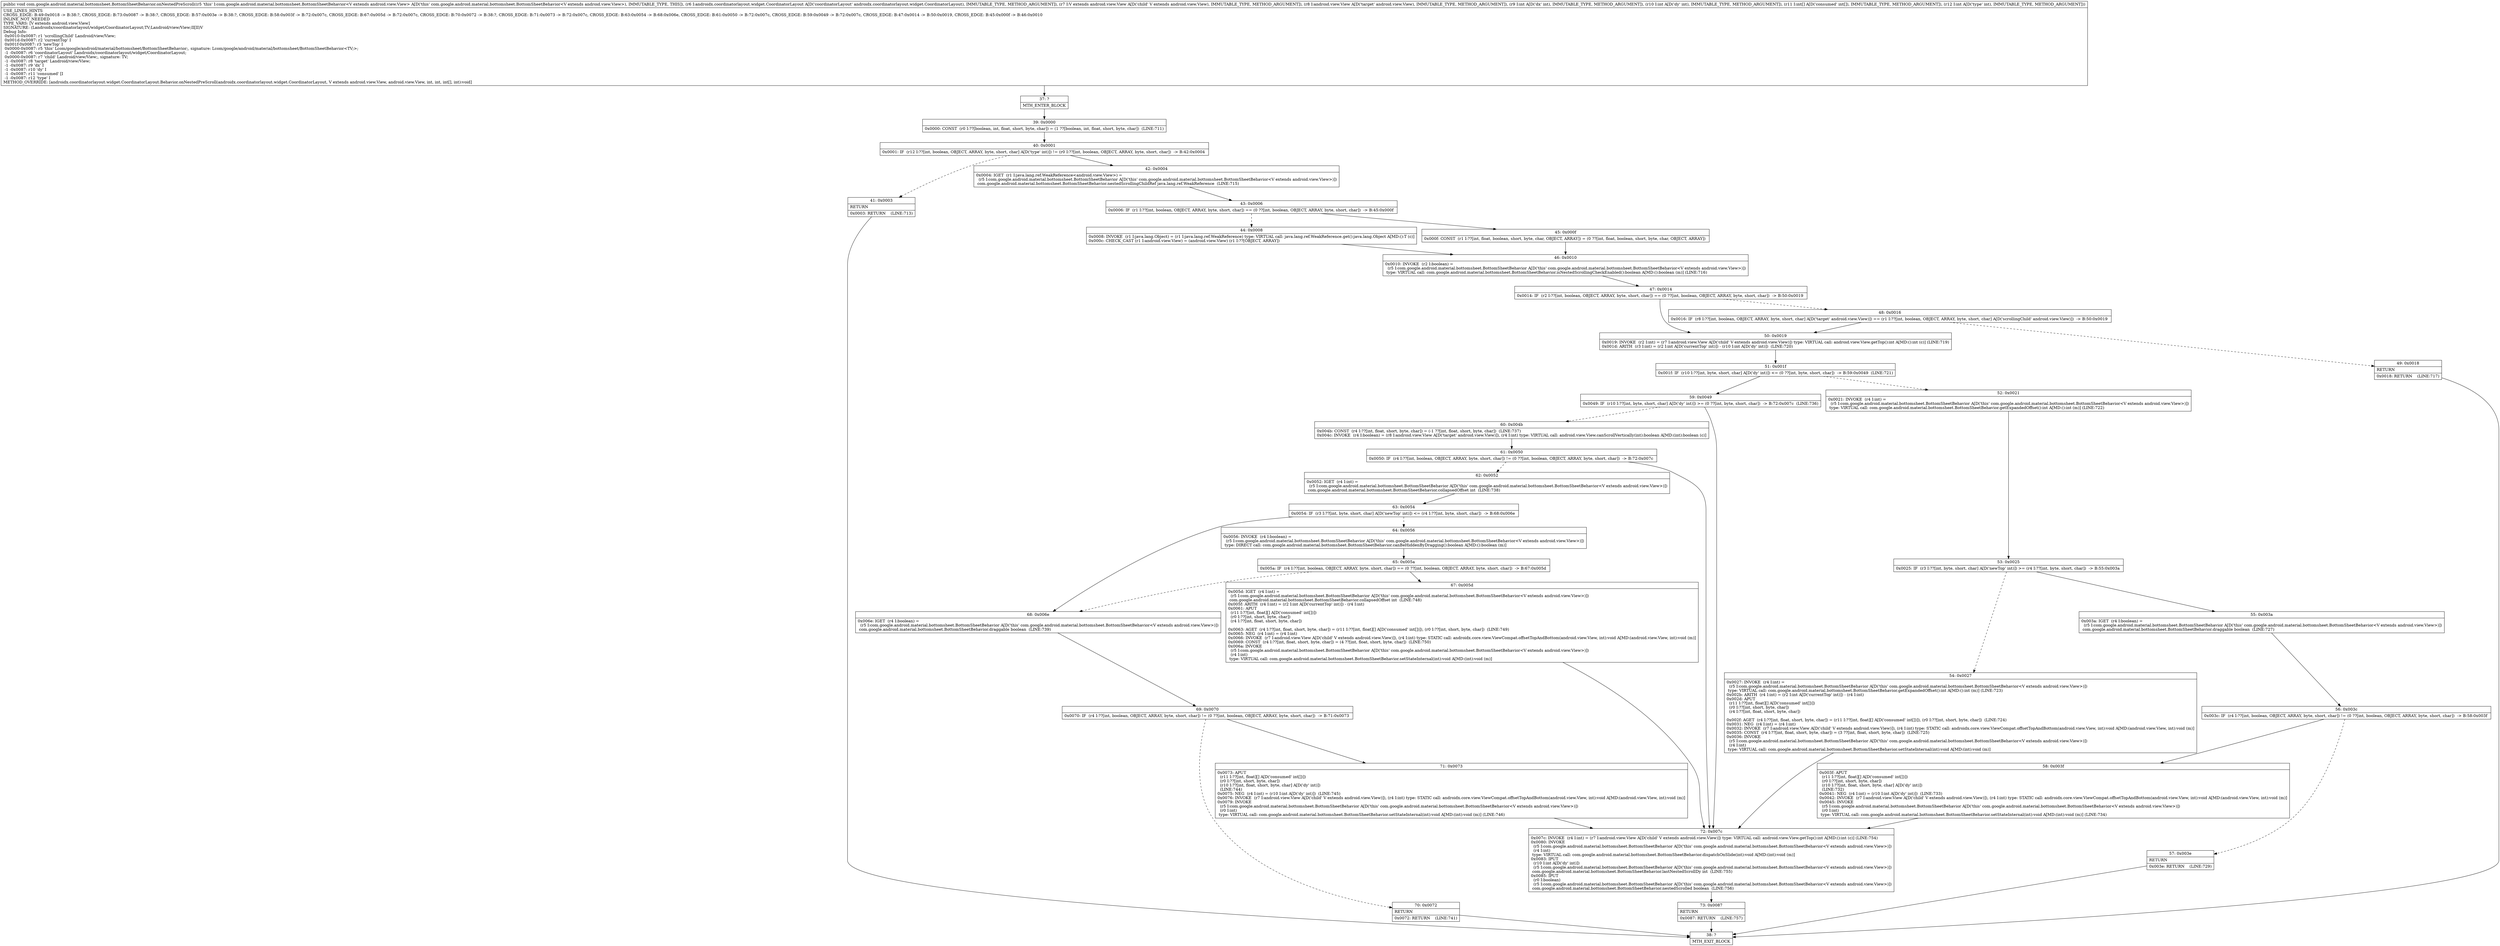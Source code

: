 digraph "CFG forcom.google.android.material.bottomsheet.BottomSheetBehavior.onNestedPreScroll(Landroidx\/coordinatorlayout\/widget\/CoordinatorLayout;Landroid\/view\/View;Landroid\/view\/View;II[II)V" {
Node_37 [shape=record,label="{37\:\ ?|MTH_ENTER_BLOCK\l}"];
Node_39 [shape=record,label="{39\:\ 0x0000|0x0000: CONST  (r0 I:??[boolean, int, float, short, byte, char]) = (1 ??[boolean, int, float, short, byte, char])  (LINE:711)\l}"];
Node_40 [shape=record,label="{40\:\ 0x0001|0x0001: IF  (r12 I:??[int, boolean, OBJECT, ARRAY, byte, short, char] A[D('type' int)]) != (r0 I:??[int, boolean, OBJECT, ARRAY, byte, short, char])  \-\> B:42:0x0004 \l}"];
Node_41 [shape=record,label="{41\:\ 0x0003|RETURN\l|0x0003: RETURN    (LINE:713)\l}"];
Node_38 [shape=record,label="{38\:\ ?|MTH_EXIT_BLOCK\l}"];
Node_42 [shape=record,label="{42\:\ 0x0004|0x0004: IGET  (r1 I:java.lang.ref.WeakReference\<android.view.View\>) = \l  (r5 I:com.google.android.material.bottomsheet.BottomSheetBehavior A[D('this' com.google.android.material.bottomsheet.BottomSheetBehavior\<V extends android.view.View\>)])\l com.google.android.material.bottomsheet.BottomSheetBehavior.nestedScrollingChildRef java.lang.ref.WeakReference  (LINE:715)\l}"];
Node_43 [shape=record,label="{43\:\ 0x0006|0x0006: IF  (r1 I:??[int, boolean, OBJECT, ARRAY, byte, short, char]) == (0 ??[int, boolean, OBJECT, ARRAY, byte, short, char])  \-\> B:45:0x000f \l}"];
Node_44 [shape=record,label="{44\:\ 0x0008|0x0008: INVOKE  (r1 I:java.lang.Object) = (r1 I:java.lang.ref.WeakReference) type: VIRTUAL call: java.lang.ref.WeakReference.get():java.lang.Object A[MD:():T (c)]\l0x000c: CHECK_CAST (r1 I:android.view.View) = (android.view.View) (r1 I:??[OBJECT, ARRAY]) \l}"];
Node_46 [shape=record,label="{46\:\ 0x0010|0x0010: INVOKE  (r2 I:boolean) = \l  (r5 I:com.google.android.material.bottomsheet.BottomSheetBehavior A[D('this' com.google.android.material.bottomsheet.BottomSheetBehavior\<V extends android.view.View\>)])\l type: VIRTUAL call: com.google.android.material.bottomsheet.BottomSheetBehavior.isNestedScrollingCheckEnabled():boolean A[MD:():boolean (m)] (LINE:716)\l}"];
Node_47 [shape=record,label="{47\:\ 0x0014|0x0014: IF  (r2 I:??[int, boolean, OBJECT, ARRAY, byte, short, char]) == (0 ??[int, boolean, OBJECT, ARRAY, byte, short, char])  \-\> B:50:0x0019 \l}"];
Node_48 [shape=record,label="{48\:\ 0x0016|0x0016: IF  (r8 I:??[int, boolean, OBJECT, ARRAY, byte, short, char] A[D('target' android.view.View)]) == (r1 I:??[int, boolean, OBJECT, ARRAY, byte, short, char] A[D('scrollingChild' android.view.View)])  \-\> B:50:0x0019 \l}"];
Node_49 [shape=record,label="{49\:\ 0x0018|RETURN\l|0x0018: RETURN    (LINE:717)\l}"];
Node_50 [shape=record,label="{50\:\ 0x0019|0x0019: INVOKE  (r2 I:int) = (r7 I:android.view.View A[D('child' V extends android.view.View)]) type: VIRTUAL call: android.view.View.getTop():int A[MD:():int (c)] (LINE:719)\l0x001d: ARITH  (r3 I:int) = (r2 I:int A[D('currentTop' int)]) \- (r10 I:int A[D('dy' int)])  (LINE:720)\l}"];
Node_51 [shape=record,label="{51\:\ 0x001f|0x001f: IF  (r10 I:??[int, byte, short, char] A[D('dy' int)]) \<= (0 ??[int, byte, short, char])  \-\> B:59:0x0049  (LINE:721)\l}"];
Node_52 [shape=record,label="{52\:\ 0x0021|0x0021: INVOKE  (r4 I:int) = \l  (r5 I:com.google.android.material.bottomsheet.BottomSheetBehavior A[D('this' com.google.android.material.bottomsheet.BottomSheetBehavior\<V extends android.view.View\>)])\l type: VIRTUAL call: com.google.android.material.bottomsheet.BottomSheetBehavior.getExpandedOffset():int A[MD:():int (m)] (LINE:722)\l}"];
Node_53 [shape=record,label="{53\:\ 0x0025|0x0025: IF  (r3 I:??[int, byte, short, char] A[D('newTop' int)]) \>= (r4 I:??[int, byte, short, char])  \-\> B:55:0x003a \l}"];
Node_54 [shape=record,label="{54\:\ 0x0027|0x0027: INVOKE  (r4 I:int) = \l  (r5 I:com.google.android.material.bottomsheet.BottomSheetBehavior A[D('this' com.google.android.material.bottomsheet.BottomSheetBehavior\<V extends android.view.View\>)])\l type: VIRTUAL call: com.google.android.material.bottomsheet.BottomSheetBehavior.getExpandedOffset():int A[MD:():int (m)] (LINE:723)\l0x002b: ARITH  (r4 I:int) = (r2 I:int A[D('currentTop' int)]) \- (r4 I:int) \l0x002d: APUT  \l  (r11 I:??[int, float][] A[D('consumed' int[])])\l  (r0 I:??[int, short, byte, char])\l  (r4 I:??[int, float, short, byte, char])\l \l0x002f: AGET  (r4 I:??[int, float, short, byte, char]) = (r11 I:??[int, float][] A[D('consumed' int[])]), (r0 I:??[int, short, byte, char])  (LINE:724)\l0x0031: NEG  (r4 I:int) = (r4 I:int) \l0x0032: INVOKE  (r7 I:android.view.View A[D('child' V extends android.view.View)]), (r4 I:int) type: STATIC call: androidx.core.view.ViewCompat.offsetTopAndBottom(android.view.View, int):void A[MD:(android.view.View, int):void (m)]\l0x0035: CONST  (r4 I:??[int, float, short, byte, char]) = (3 ??[int, float, short, byte, char])  (LINE:725)\l0x0036: INVOKE  \l  (r5 I:com.google.android.material.bottomsheet.BottomSheetBehavior A[D('this' com.google.android.material.bottomsheet.BottomSheetBehavior\<V extends android.view.View\>)])\l  (r4 I:int)\l type: VIRTUAL call: com.google.android.material.bottomsheet.BottomSheetBehavior.setStateInternal(int):void A[MD:(int):void (m)]\l}"];
Node_72 [shape=record,label="{72\:\ 0x007c|0x007c: INVOKE  (r4 I:int) = (r7 I:android.view.View A[D('child' V extends android.view.View)]) type: VIRTUAL call: android.view.View.getTop():int A[MD:():int (c)] (LINE:754)\l0x0080: INVOKE  \l  (r5 I:com.google.android.material.bottomsheet.BottomSheetBehavior A[D('this' com.google.android.material.bottomsheet.BottomSheetBehavior\<V extends android.view.View\>)])\l  (r4 I:int)\l type: VIRTUAL call: com.google.android.material.bottomsheet.BottomSheetBehavior.dispatchOnSlide(int):void A[MD:(int):void (m)]\l0x0083: IPUT  \l  (r10 I:int A[D('dy' int)])\l  (r5 I:com.google.android.material.bottomsheet.BottomSheetBehavior A[D('this' com.google.android.material.bottomsheet.BottomSheetBehavior\<V extends android.view.View\>)])\l com.google.android.material.bottomsheet.BottomSheetBehavior.lastNestedScrollDy int  (LINE:755)\l0x0085: IPUT  \l  (r0 I:boolean)\l  (r5 I:com.google.android.material.bottomsheet.BottomSheetBehavior A[D('this' com.google.android.material.bottomsheet.BottomSheetBehavior\<V extends android.view.View\>)])\l com.google.android.material.bottomsheet.BottomSheetBehavior.nestedScrolled boolean  (LINE:756)\l}"];
Node_73 [shape=record,label="{73\:\ 0x0087|RETURN\l|0x0087: RETURN    (LINE:757)\l}"];
Node_55 [shape=record,label="{55\:\ 0x003a|0x003a: IGET  (r4 I:boolean) = \l  (r5 I:com.google.android.material.bottomsheet.BottomSheetBehavior A[D('this' com.google.android.material.bottomsheet.BottomSheetBehavior\<V extends android.view.View\>)])\l com.google.android.material.bottomsheet.BottomSheetBehavior.draggable boolean  (LINE:727)\l}"];
Node_56 [shape=record,label="{56\:\ 0x003c|0x003c: IF  (r4 I:??[int, boolean, OBJECT, ARRAY, byte, short, char]) != (0 ??[int, boolean, OBJECT, ARRAY, byte, short, char])  \-\> B:58:0x003f \l}"];
Node_57 [shape=record,label="{57\:\ 0x003e|RETURN\l|0x003e: RETURN    (LINE:729)\l}"];
Node_58 [shape=record,label="{58\:\ 0x003f|0x003f: APUT  \l  (r11 I:??[int, float][] A[D('consumed' int[])])\l  (r0 I:??[int, short, byte, char])\l  (r10 I:??[int, float, short, byte, char] A[D('dy' int)])\l  (LINE:732)\l0x0041: NEG  (r4 I:int) = (r10 I:int A[D('dy' int)])  (LINE:733)\l0x0042: INVOKE  (r7 I:android.view.View A[D('child' V extends android.view.View)]), (r4 I:int) type: STATIC call: androidx.core.view.ViewCompat.offsetTopAndBottom(android.view.View, int):void A[MD:(android.view.View, int):void (m)]\l0x0045: INVOKE  \l  (r5 I:com.google.android.material.bottomsheet.BottomSheetBehavior A[D('this' com.google.android.material.bottomsheet.BottomSheetBehavior\<V extends android.view.View\>)])\l  (r0 I:int)\l type: VIRTUAL call: com.google.android.material.bottomsheet.BottomSheetBehavior.setStateInternal(int):void A[MD:(int):void (m)] (LINE:734)\l}"];
Node_59 [shape=record,label="{59\:\ 0x0049|0x0049: IF  (r10 I:??[int, byte, short, char] A[D('dy' int)]) \>= (0 ??[int, byte, short, char])  \-\> B:72:0x007c  (LINE:736)\l}"];
Node_60 [shape=record,label="{60\:\ 0x004b|0x004b: CONST  (r4 I:??[int, float, short, byte, char]) = (\-1 ??[int, float, short, byte, char])  (LINE:737)\l0x004c: INVOKE  (r4 I:boolean) = (r8 I:android.view.View A[D('target' android.view.View)]), (r4 I:int) type: VIRTUAL call: android.view.View.canScrollVertically(int):boolean A[MD:(int):boolean (c)]\l}"];
Node_61 [shape=record,label="{61\:\ 0x0050|0x0050: IF  (r4 I:??[int, boolean, OBJECT, ARRAY, byte, short, char]) != (0 ??[int, boolean, OBJECT, ARRAY, byte, short, char])  \-\> B:72:0x007c \l}"];
Node_62 [shape=record,label="{62\:\ 0x0052|0x0052: IGET  (r4 I:int) = \l  (r5 I:com.google.android.material.bottomsheet.BottomSheetBehavior A[D('this' com.google.android.material.bottomsheet.BottomSheetBehavior\<V extends android.view.View\>)])\l com.google.android.material.bottomsheet.BottomSheetBehavior.collapsedOffset int  (LINE:738)\l}"];
Node_63 [shape=record,label="{63\:\ 0x0054|0x0054: IF  (r3 I:??[int, byte, short, char] A[D('newTop' int)]) \<= (r4 I:??[int, byte, short, char])  \-\> B:68:0x006e \l}"];
Node_64 [shape=record,label="{64\:\ 0x0056|0x0056: INVOKE  (r4 I:boolean) = \l  (r5 I:com.google.android.material.bottomsheet.BottomSheetBehavior A[D('this' com.google.android.material.bottomsheet.BottomSheetBehavior\<V extends android.view.View\>)])\l type: DIRECT call: com.google.android.material.bottomsheet.BottomSheetBehavior.canBeHiddenByDragging():boolean A[MD:():boolean (m)]\l}"];
Node_65 [shape=record,label="{65\:\ 0x005a|0x005a: IF  (r4 I:??[int, boolean, OBJECT, ARRAY, byte, short, char]) == (0 ??[int, boolean, OBJECT, ARRAY, byte, short, char])  \-\> B:67:0x005d \l}"];
Node_67 [shape=record,label="{67\:\ 0x005d|0x005d: IGET  (r4 I:int) = \l  (r5 I:com.google.android.material.bottomsheet.BottomSheetBehavior A[D('this' com.google.android.material.bottomsheet.BottomSheetBehavior\<V extends android.view.View\>)])\l com.google.android.material.bottomsheet.BottomSheetBehavior.collapsedOffset int  (LINE:748)\l0x005f: ARITH  (r4 I:int) = (r2 I:int A[D('currentTop' int)]) \- (r4 I:int) \l0x0061: APUT  \l  (r11 I:??[int, float][] A[D('consumed' int[])])\l  (r0 I:??[int, short, byte, char])\l  (r4 I:??[int, float, short, byte, char])\l \l0x0063: AGET  (r4 I:??[int, float, short, byte, char]) = (r11 I:??[int, float][] A[D('consumed' int[])]), (r0 I:??[int, short, byte, char])  (LINE:749)\l0x0065: NEG  (r4 I:int) = (r4 I:int) \l0x0066: INVOKE  (r7 I:android.view.View A[D('child' V extends android.view.View)]), (r4 I:int) type: STATIC call: androidx.core.view.ViewCompat.offsetTopAndBottom(android.view.View, int):void A[MD:(android.view.View, int):void (m)]\l0x0069: CONST  (r4 I:??[int, float, short, byte, char]) = (4 ??[int, float, short, byte, char])  (LINE:750)\l0x006a: INVOKE  \l  (r5 I:com.google.android.material.bottomsheet.BottomSheetBehavior A[D('this' com.google.android.material.bottomsheet.BottomSheetBehavior\<V extends android.view.View\>)])\l  (r4 I:int)\l type: VIRTUAL call: com.google.android.material.bottomsheet.BottomSheetBehavior.setStateInternal(int):void A[MD:(int):void (m)]\l}"];
Node_68 [shape=record,label="{68\:\ 0x006e|0x006e: IGET  (r4 I:boolean) = \l  (r5 I:com.google.android.material.bottomsheet.BottomSheetBehavior A[D('this' com.google.android.material.bottomsheet.BottomSheetBehavior\<V extends android.view.View\>)])\l com.google.android.material.bottomsheet.BottomSheetBehavior.draggable boolean  (LINE:739)\l}"];
Node_69 [shape=record,label="{69\:\ 0x0070|0x0070: IF  (r4 I:??[int, boolean, OBJECT, ARRAY, byte, short, char]) != (0 ??[int, boolean, OBJECT, ARRAY, byte, short, char])  \-\> B:71:0x0073 \l}"];
Node_70 [shape=record,label="{70\:\ 0x0072|RETURN\l|0x0072: RETURN    (LINE:741)\l}"];
Node_71 [shape=record,label="{71\:\ 0x0073|0x0073: APUT  \l  (r11 I:??[int, float][] A[D('consumed' int[])])\l  (r0 I:??[int, short, byte, char])\l  (r10 I:??[int, float, short, byte, char] A[D('dy' int)])\l  (LINE:744)\l0x0075: NEG  (r4 I:int) = (r10 I:int A[D('dy' int)])  (LINE:745)\l0x0076: INVOKE  (r7 I:android.view.View A[D('child' V extends android.view.View)]), (r4 I:int) type: STATIC call: androidx.core.view.ViewCompat.offsetTopAndBottom(android.view.View, int):void A[MD:(android.view.View, int):void (m)]\l0x0079: INVOKE  \l  (r5 I:com.google.android.material.bottomsheet.BottomSheetBehavior A[D('this' com.google.android.material.bottomsheet.BottomSheetBehavior\<V extends android.view.View\>)])\l  (r0 I:int)\l type: VIRTUAL call: com.google.android.material.bottomsheet.BottomSheetBehavior.setStateInternal(int):void A[MD:(int):void (m)] (LINE:746)\l}"];
Node_45 [shape=record,label="{45\:\ 0x000f|0x000f: CONST  (r1 I:??[int, float, boolean, short, byte, char, OBJECT, ARRAY]) = (0 ??[int, float, boolean, short, byte, char, OBJECT, ARRAY]) \l}"];
MethodNode[shape=record,label="{public void com.google.android.material.bottomsheet.BottomSheetBehavior.onNestedPreScroll((r5 'this' I:com.google.android.material.bottomsheet.BottomSheetBehavior\<V extends android.view.View\> A[D('this' com.google.android.material.bottomsheet.BottomSheetBehavior\<V extends android.view.View\>), IMMUTABLE_TYPE, THIS]), (r6 I:androidx.coordinatorlayout.widget.CoordinatorLayout A[D('coordinatorLayout' androidx.coordinatorlayout.widget.CoordinatorLayout), IMMUTABLE_TYPE, METHOD_ARGUMENT]), (r7 I:V extends android.view.View A[D('child' V extends android.view.View), IMMUTABLE_TYPE, METHOD_ARGUMENT]), (r8 I:android.view.View A[D('target' android.view.View), IMMUTABLE_TYPE, METHOD_ARGUMENT]), (r9 I:int A[D('dx' int), IMMUTABLE_TYPE, METHOD_ARGUMENT]), (r10 I:int A[D('dy' int), IMMUTABLE_TYPE, METHOD_ARGUMENT]), (r11 I:int[] A[D('consumed' int[]), IMMUTABLE_TYPE, METHOD_ARGUMENT]), (r12 I:int A[D('type' int), IMMUTABLE_TYPE, METHOD_ARGUMENT]))  | USE_LINES_HINTS\lCROSS_EDGE: B:49:0x0018 \-\> B:38:?, CROSS_EDGE: B:73:0x0087 \-\> B:38:?, CROSS_EDGE: B:57:0x003e \-\> B:38:?, CROSS_EDGE: B:58:0x003f \-\> B:72:0x007c, CROSS_EDGE: B:67:0x005d \-\> B:72:0x007c, CROSS_EDGE: B:70:0x0072 \-\> B:38:?, CROSS_EDGE: B:71:0x0073 \-\> B:72:0x007c, CROSS_EDGE: B:63:0x0054 \-\> B:68:0x006e, CROSS_EDGE: B:61:0x0050 \-\> B:72:0x007c, CROSS_EDGE: B:59:0x0049 \-\> B:72:0x007c, CROSS_EDGE: B:47:0x0014 \-\> B:50:0x0019, CROSS_EDGE: B:45:0x000f \-\> B:46:0x0010\lINLINE_NOT_NEEDED\lTYPE_VARS: [V extends android.view.View]\lSIGNATURE: (Landroidx\/coordinatorlayout\/widget\/CoordinatorLayout;TV;Landroid\/view\/View;II[II)V\lDebug Info:\l  0x0010\-0x0087: r1 'scrollingChild' Landroid\/view\/View;\l  0x001d\-0x0087: r2 'currentTop' I\l  0x001f\-0x0087: r3 'newTop' I\l  0x0000\-0x0087: r5 'this' Lcom\/google\/android\/material\/bottomsheet\/BottomSheetBehavior;, signature: Lcom\/google\/android\/material\/bottomsheet\/BottomSheetBehavior\<TV;\>;\l  \-1 \-0x0087: r6 'coordinatorLayout' Landroidx\/coordinatorlayout\/widget\/CoordinatorLayout;\l  0x0000\-0x0087: r7 'child' Landroid\/view\/View;, signature: TV;\l  \-1 \-0x0087: r8 'target' Landroid\/view\/View;\l  \-1 \-0x0087: r9 'dx' I\l  \-1 \-0x0087: r10 'dy' I\l  \-1 \-0x0087: r11 'consumed' [I\l  \-1 \-0x0087: r12 'type' I\lMETHOD_OVERRIDE: [androidx.coordinatorlayout.widget.CoordinatorLayout.Behavior.onNestedPreScroll(androidx.coordinatorlayout.widget.CoordinatorLayout, V extends android.view.View, android.view.View, int, int, int[], int):void]\l}"];
MethodNode -> Node_37;Node_37 -> Node_39;
Node_39 -> Node_40;
Node_40 -> Node_41[style=dashed];
Node_40 -> Node_42;
Node_41 -> Node_38;
Node_42 -> Node_43;
Node_43 -> Node_44[style=dashed];
Node_43 -> Node_45;
Node_44 -> Node_46;
Node_46 -> Node_47;
Node_47 -> Node_48[style=dashed];
Node_47 -> Node_50;
Node_48 -> Node_49[style=dashed];
Node_48 -> Node_50;
Node_49 -> Node_38;
Node_50 -> Node_51;
Node_51 -> Node_52[style=dashed];
Node_51 -> Node_59;
Node_52 -> Node_53;
Node_53 -> Node_54[style=dashed];
Node_53 -> Node_55;
Node_54 -> Node_72;
Node_72 -> Node_73;
Node_73 -> Node_38;
Node_55 -> Node_56;
Node_56 -> Node_57[style=dashed];
Node_56 -> Node_58;
Node_57 -> Node_38;
Node_58 -> Node_72;
Node_59 -> Node_60[style=dashed];
Node_59 -> Node_72;
Node_60 -> Node_61;
Node_61 -> Node_62[style=dashed];
Node_61 -> Node_72;
Node_62 -> Node_63;
Node_63 -> Node_64[style=dashed];
Node_63 -> Node_68;
Node_64 -> Node_65;
Node_65 -> Node_67;
Node_65 -> Node_68[style=dashed];
Node_67 -> Node_72;
Node_68 -> Node_69;
Node_69 -> Node_70[style=dashed];
Node_69 -> Node_71;
Node_70 -> Node_38;
Node_71 -> Node_72;
Node_45 -> Node_46;
}


